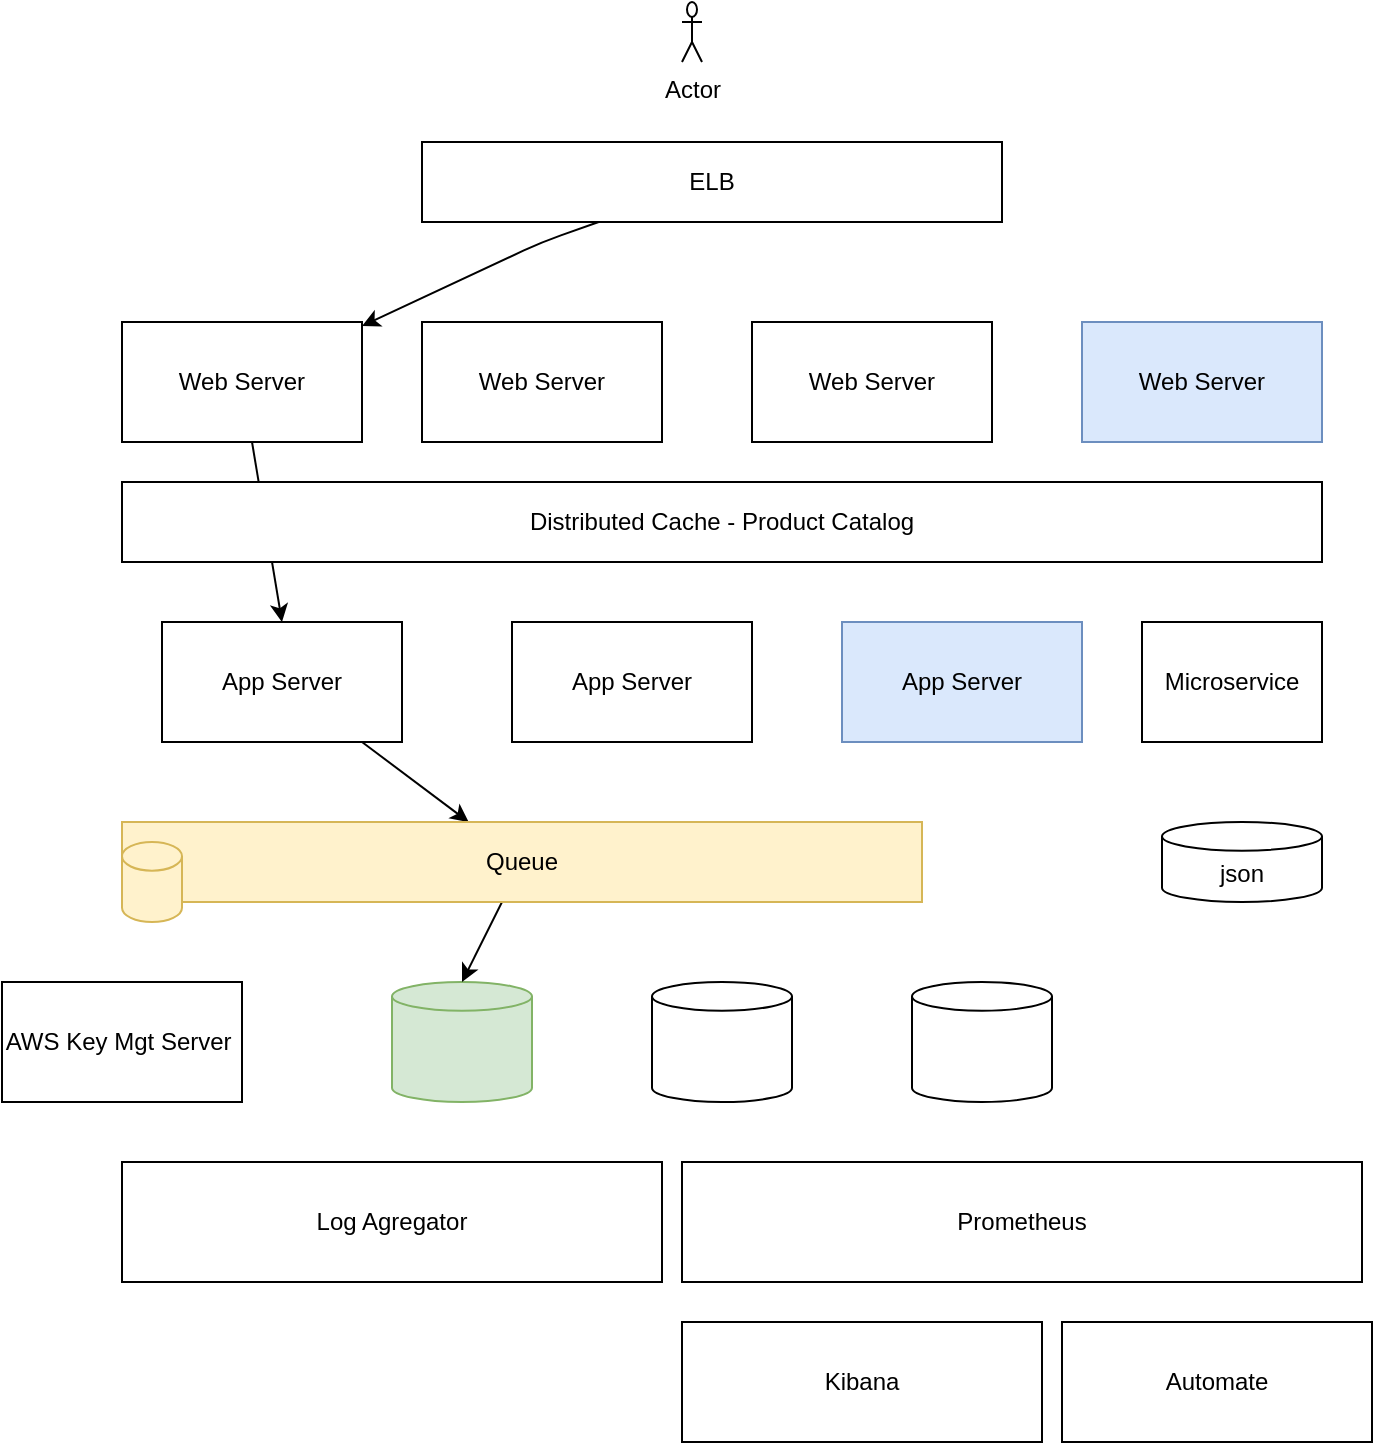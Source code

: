 <mxfile>
    <diagram id="FOSWa06PgZvp0hLcSQM_" name="Page-1">
        <mxGraphModel dx="1226" dy="968" grid="1" gridSize="10" guides="1" tooltips="1" connect="1" arrows="1" fold="1" page="1" pageScale="1" pageWidth="850" pageHeight="1100" math="0" shadow="0">
            <root>
                <mxCell id="0"/>
                <mxCell id="1" parent="0"/>
                <mxCell id="20" value="" style="edgeStyle=none;html=1;entryX=0.5;entryY=0;entryDx=0;entryDy=0;" edge="1" parent="1" source="2" target="8">
                    <mxGeometry relative="1" as="geometry"/>
                </mxCell>
                <mxCell id="2" value="Web Server" style="whiteSpace=wrap;html=1;" vertex="1" parent="1">
                    <mxGeometry x="110" y="180" width="120" height="60" as="geometry"/>
                </mxCell>
                <mxCell id="5" value="Web Server" style="whiteSpace=wrap;html=1;" vertex="1" parent="1">
                    <mxGeometry x="260" y="180" width="120" height="60" as="geometry"/>
                </mxCell>
                <mxCell id="6" value="Web Server" style="whiteSpace=wrap;html=1;" vertex="1" parent="1">
                    <mxGeometry x="425" y="180" width="120" height="60" as="geometry"/>
                </mxCell>
                <mxCell id="7" value="" style="shape=cylinder3;whiteSpace=wrap;html=1;boundedLbl=1;backgroundOutline=1;size=7.169;fillColor=#d5e8d4;strokeColor=#82b366;" vertex="1" parent="1">
                    <mxGeometry x="245" y="510" width="70" height="60" as="geometry"/>
                </mxCell>
                <mxCell id="18" style="edgeStyle=none;html=1;" edge="1" parent="1" source="8" target="17">
                    <mxGeometry relative="1" as="geometry"/>
                </mxCell>
                <mxCell id="8" value="App Server" style="whiteSpace=wrap;html=1;" vertex="1" parent="1">
                    <mxGeometry x="130" y="330" width="120" height="60" as="geometry"/>
                </mxCell>
                <mxCell id="9" value="App Server" style="whiteSpace=wrap;html=1;" vertex="1" parent="1">
                    <mxGeometry x="305" y="330" width="120" height="60" as="geometry"/>
                </mxCell>
                <mxCell id="10" value="App Server" style="whiteSpace=wrap;html=1;fillColor=#dae8fc;strokeColor=#6c8ebf;" vertex="1" parent="1">
                    <mxGeometry x="470" y="330" width="120" height="60" as="geometry"/>
                </mxCell>
                <mxCell id="11" value="Web Server" style="whiteSpace=wrap;html=1;fillColor=#dae8fc;strokeColor=#6c8ebf;" vertex="1" parent="1">
                    <mxGeometry x="590" y="180" width="120" height="60" as="geometry"/>
                </mxCell>
                <mxCell id="12" value="Distributed Cache - Product Catalog" style="whiteSpace=wrap;html=1;" vertex="1" parent="1">
                    <mxGeometry x="110" y="260" width="600" height="40" as="geometry"/>
                </mxCell>
                <mxCell id="13" value="Microservice" style="whiteSpace=wrap;html=1;" vertex="1" parent="1">
                    <mxGeometry x="620" y="330" width="90" height="60" as="geometry"/>
                </mxCell>
                <mxCell id="14" value="json" style="shape=cylinder3;whiteSpace=wrap;html=1;boundedLbl=1;backgroundOutline=1;size=7.169;" vertex="1" parent="1">
                    <mxGeometry x="630" y="430" width="80" height="40" as="geometry"/>
                </mxCell>
                <mxCell id="15" value="" style="shape=cylinder3;whiteSpace=wrap;html=1;boundedLbl=1;backgroundOutline=1;size=7.169;" vertex="1" parent="1">
                    <mxGeometry x="375" y="510" width="70" height="60" as="geometry"/>
                </mxCell>
                <mxCell id="16" value="" style="shape=cylinder3;whiteSpace=wrap;html=1;boundedLbl=1;backgroundOutline=1;size=7.169;" vertex="1" parent="1">
                    <mxGeometry x="505" y="510" width="70" height="60" as="geometry"/>
                </mxCell>
                <mxCell id="19" style="edgeStyle=none;html=1;entryX=0.5;entryY=0;entryDx=0;entryDy=0;entryPerimeter=0;" edge="1" parent="1" source="17" target="7">
                    <mxGeometry relative="1" as="geometry"/>
                </mxCell>
                <mxCell id="17" value="Queue" style="whiteSpace=wrap;html=1;fillColor=#fff2cc;strokeColor=#d6b656;" vertex="1" parent="1">
                    <mxGeometry x="110" y="430" width="400" height="40" as="geometry"/>
                </mxCell>
                <mxCell id="23" style="edgeStyle=none;html=1;" edge="1" parent="1" source="21" target="2">
                    <mxGeometry relative="1" as="geometry">
                        <Array as="points">
                            <mxPoint x="320" y="140"/>
                        </Array>
                    </mxGeometry>
                </mxCell>
                <mxCell id="21" value="ELB" style="whiteSpace=wrap;html=1;" vertex="1" parent="1">
                    <mxGeometry x="260" y="90" width="290" height="40" as="geometry"/>
                </mxCell>
                <mxCell id="22" value="Actor" style="shape=umlActor;verticalLabelPosition=bottom;verticalAlign=top;html=1;outlineConnect=0;" vertex="1" parent="1">
                    <mxGeometry x="390" y="20" width="10" height="30" as="geometry"/>
                </mxCell>
                <mxCell id="24" value="" style="shape=cylinder3;whiteSpace=wrap;html=1;boundedLbl=1;backgroundOutline=1;size=7.169;fillColor=#fff2cc;strokeColor=#d6b656;" vertex="1" parent="1">
                    <mxGeometry x="110" y="440" width="30" height="40" as="geometry"/>
                </mxCell>
                <mxCell id="25" value="AWS Key Mgt Server&amp;nbsp;" style="whiteSpace=wrap;html=1;" vertex="1" parent="1">
                    <mxGeometry x="50" y="510" width="120" height="60" as="geometry"/>
                </mxCell>
                <mxCell id="26" value="Log Agregator" style="whiteSpace=wrap;html=1;" vertex="1" parent="1">
                    <mxGeometry x="110" y="600" width="270" height="60" as="geometry"/>
                </mxCell>
                <mxCell id="27" value="Prometheus" style="whiteSpace=wrap;html=1;" vertex="1" parent="1">
                    <mxGeometry x="390" y="600" width="340" height="60" as="geometry"/>
                </mxCell>
                <mxCell id="28" value="Kibana" style="whiteSpace=wrap;html=1;" vertex="1" parent="1">
                    <mxGeometry x="390" y="680" width="180" height="60" as="geometry"/>
                </mxCell>
                <mxCell id="29" value="Automate" style="whiteSpace=wrap;html=1;" vertex="1" parent="1">
                    <mxGeometry x="580" y="680" width="155" height="60" as="geometry"/>
                </mxCell>
            </root>
        </mxGraphModel>
    </diagram>
</mxfile>